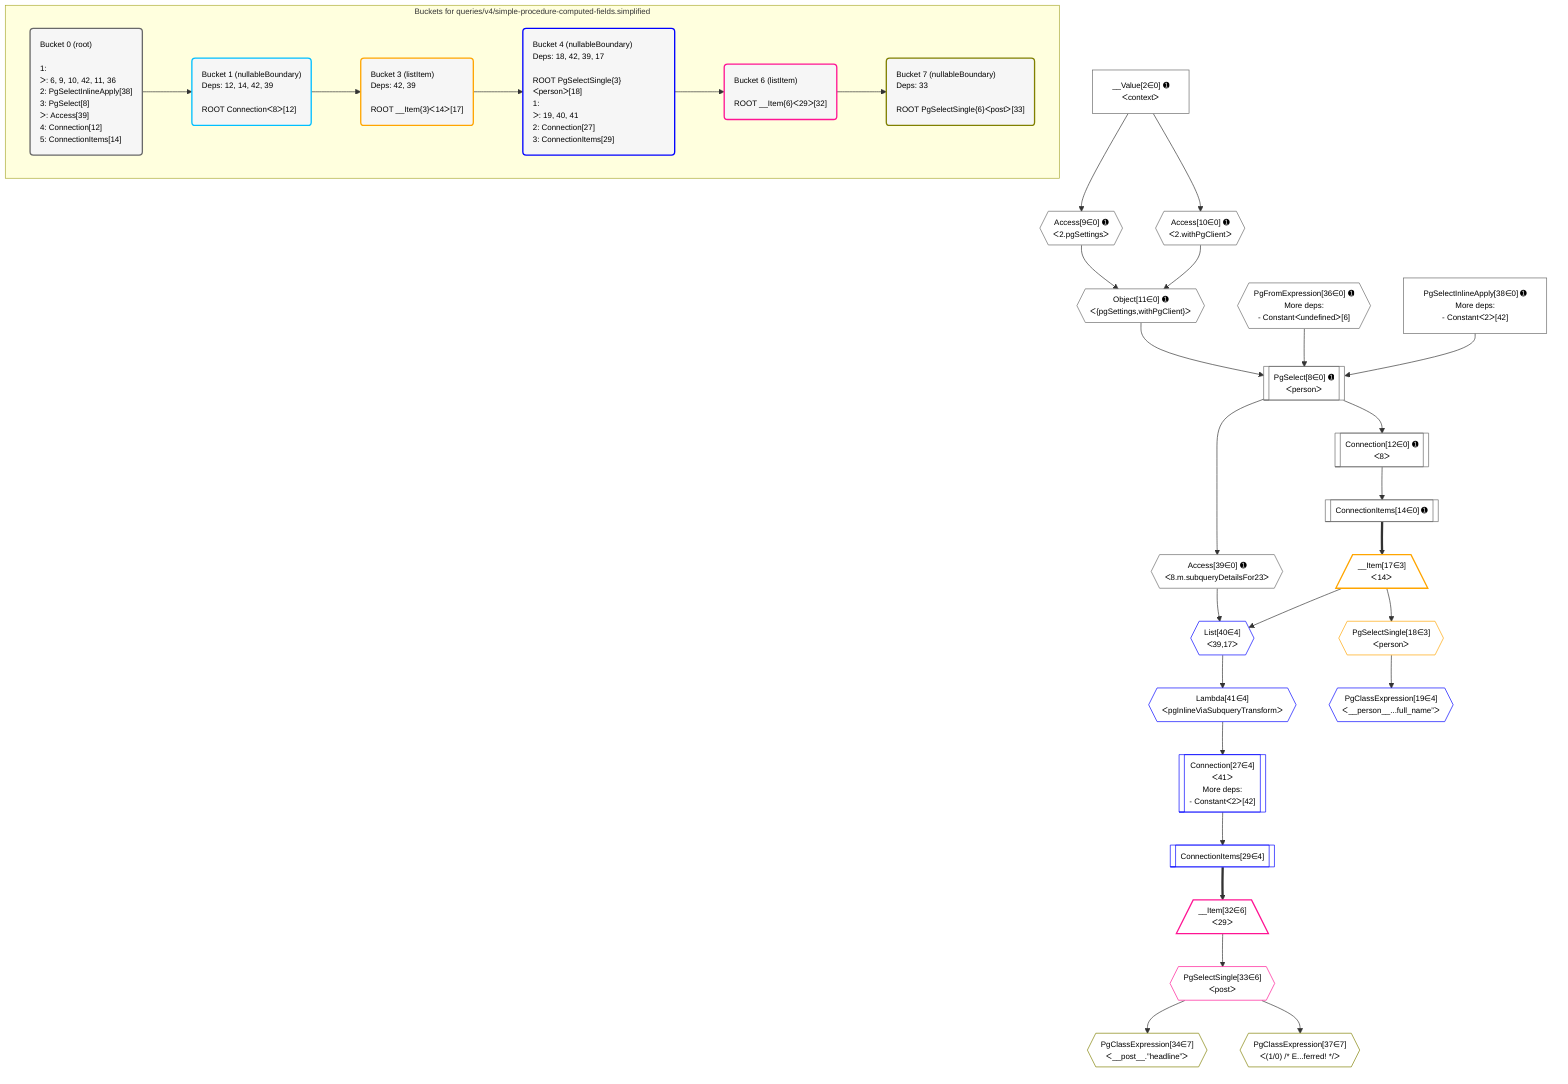 %%{init: {'themeVariables': { 'fontSize': '12px'}}}%%
graph TD
    classDef path fill:#eee,stroke:#000,color:#000
    classDef plan fill:#fff,stroke-width:1px,color:#000
    classDef itemplan fill:#fff,stroke-width:2px,color:#000
    classDef unbatchedplan fill:#dff,stroke-width:1px,color:#000
    classDef sideeffectplan fill:#fcc,stroke-width:2px,color:#000
    classDef bucket fill:#f6f6f6,color:#000,stroke-width:2px,text-align:left

    subgraph "Buckets for queries/v4/simple-procedure-computed-fields.simplified"
    Bucket0("Bucket 0 (root)<br /><br />1: <br />ᐳ: 6, 9, 10, 42, 11, 36<br />2: PgSelectInlineApply[38]<br />3: PgSelect[8]<br />ᐳ: Access[39]<br />4: Connection[12]<br />5: ConnectionItems[14]"):::bucket
    Bucket1("Bucket 1 (nullableBoundary)<br />Deps: 12, 14, 42, 39<br /><br />ROOT Connectionᐸ8ᐳ[12]"):::bucket
    Bucket3("Bucket 3 (listItem)<br />Deps: 42, 39<br /><br />ROOT __Item{3}ᐸ14ᐳ[17]"):::bucket
    Bucket4("Bucket 4 (nullableBoundary)<br />Deps: 18, 42, 39, 17<br /><br />ROOT PgSelectSingle{3}ᐸpersonᐳ[18]<br />1: <br />ᐳ: 19, 40, 41<br />2: Connection[27]<br />3: ConnectionItems[29]"):::bucket
    Bucket6("Bucket 6 (listItem)<br /><br />ROOT __Item{6}ᐸ29ᐳ[32]"):::bucket
    Bucket7("Bucket 7 (nullableBoundary)<br />Deps: 33<br /><br />ROOT PgSelectSingle{6}ᐸpostᐳ[33]"):::bucket
    end
    Bucket0 --> Bucket1
    Bucket1 --> Bucket3
    Bucket3 --> Bucket4
    Bucket4 --> Bucket6
    Bucket6 --> Bucket7

    %% plan dependencies
    PgSelect8[["PgSelect[8∈0] ➊<br />ᐸpersonᐳ"]]:::plan
    Object11{{"Object[11∈0] ➊<br />ᐸ{pgSettings,withPgClient}ᐳ"}}:::plan
    PgFromExpression36{{"PgFromExpression[36∈0] ➊<br />More deps:<br />- Constantᐸundefinedᐳ[6]"}}:::plan
    PgSelectInlineApply38["PgSelectInlineApply[38∈0] ➊<br />More deps:<br />- Constantᐸ2ᐳ[42]"]:::plan
    Object11 & PgFromExpression36 & PgSelectInlineApply38 --> PgSelect8
    Access9{{"Access[9∈0] ➊<br />ᐸ2.pgSettingsᐳ"}}:::plan
    Access10{{"Access[10∈0] ➊<br />ᐸ2.withPgClientᐳ"}}:::plan
    Access9 & Access10 --> Object11
    __Value2["__Value[2∈0] ➊<br />ᐸcontextᐳ"]:::plan
    __Value2 --> Access9
    __Value2 --> Access10
    Connection12[["Connection[12∈0] ➊<br />ᐸ8ᐳ"]]:::plan
    PgSelect8 --> Connection12
    ConnectionItems14[["ConnectionItems[14∈0] ➊"]]:::plan
    Connection12 --> ConnectionItems14
    Access39{{"Access[39∈0] ➊<br />ᐸ8.m.subqueryDetailsFor23ᐳ"}}:::plan
    PgSelect8 --> Access39
    __Item17[/"__Item[17∈3]<br />ᐸ14ᐳ"\]:::itemplan
    ConnectionItems14 ==> __Item17
    PgSelectSingle18{{"PgSelectSingle[18∈3]<br />ᐸpersonᐳ"}}:::plan
    __Item17 --> PgSelectSingle18
    Connection27[["Connection[27∈4]<br />ᐸ41ᐳ<br />More deps:<br />- Constantᐸ2ᐳ[42]"]]:::plan
    Lambda41{{"Lambda[41∈4]<br />ᐸpgInlineViaSubqueryTransformᐳ"}}:::plan
    Lambda41 --> Connection27
    List40{{"List[40∈4]<br />ᐸ39,17ᐳ"}}:::plan
    Access39 & __Item17 --> List40
    PgClassExpression19{{"PgClassExpression[19∈4]<br />ᐸ__person__...full_name”ᐳ"}}:::plan
    PgSelectSingle18 --> PgClassExpression19
    ConnectionItems29[["ConnectionItems[29∈4]"]]:::plan
    Connection27 --> ConnectionItems29
    List40 --> Lambda41
    __Item32[/"__Item[32∈6]<br />ᐸ29ᐳ"\]:::itemplan
    ConnectionItems29 ==> __Item32
    PgSelectSingle33{{"PgSelectSingle[33∈6]<br />ᐸpostᐳ"}}:::plan
    __Item32 --> PgSelectSingle33
    PgClassExpression34{{"PgClassExpression[34∈7]<br />ᐸ__post__.”headline”ᐳ"}}:::plan
    PgSelectSingle33 --> PgClassExpression34
    PgClassExpression37{{"PgClassExpression[37∈7]<br />ᐸ(1/0) /* E...ferred! */ᐳ"}}:::plan
    PgSelectSingle33 --> PgClassExpression37

    %% define steps
    classDef bucket0 stroke:#696969
    class Bucket0,__Value2,PgSelect8,Access9,Access10,Object11,Connection12,ConnectionItems14,PgFromExpression36,PgSelectInlineApply38,Access39 bucket0
    classDef bucket1 stroke:#00bfff
    class Bucket1 bucket1
    classDef bucket3 stroke:#ffa500
    class Bucket3,__Item17,PgSelectSingle18 bucket3
    classDef bucket4 stroke:#0000ff
    class Bucket4,PgClassExpression19,Connection27,ConnectionItems29,List40,Lambda41 bucket4
    classDef bucket6 stroke:#ff1493
    class Bucket6,__Item32,PgSelectSingle33 bucket6
    classDef bucket7 stroke:#808000
    class Bucket7,PgClassExpression34,PgClassExpression37 bucket7